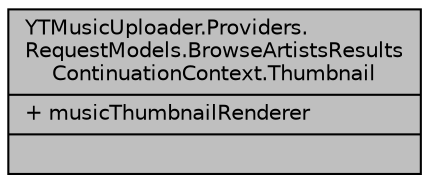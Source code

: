digraph "YTMusicUploader.Providers.RequestModels.BrowseArtistsResultsContinuationContext.Thumbnail"
{
 // LATEX_PDF_SIZE
  edge [fontname="Helvetica",fontsize="10",labelfontname="Helvetica",labelfontsize="10"];
  node [fontname="Helvetica",fontsize="10",shape=record];
  Node1 [label="{YTMusicUploader.Providers.\lRequestModels.BrowseArtistsResults\lContinuationContext.Thumbnail\n|+ musicThumbnailRenderer\l|}",height=0.2,width=0.4,color="black", fillcolor="grey75", style="filled", fontcolor="black",tooltip=" "];
}

